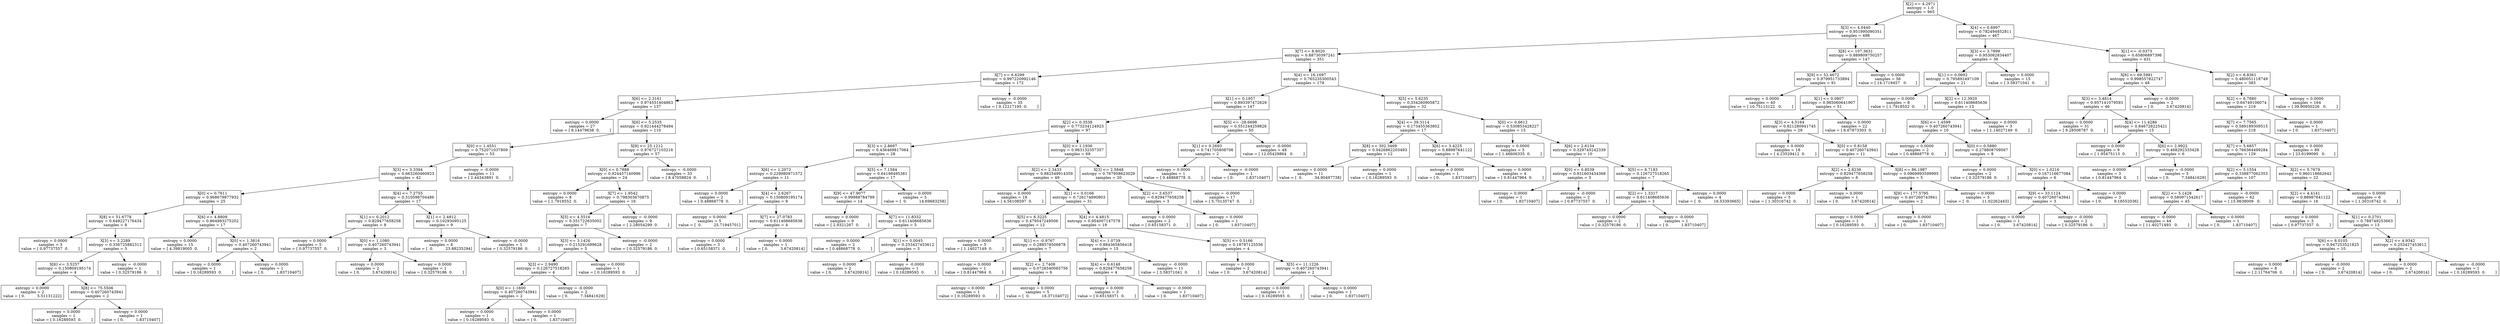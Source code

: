 digraph Tree {
0 [label="X[2] <= 4.2971\nentropy = 1.0\nsamples = 965", shape="box"] ;
1 [label="X[3] <= 4.0440\nentropy = 0.951995090351\nsamples = 498", shape="box"] ;
0 -> 1 ;
2 [label="X[7] <= 8.8020\nentropy = 0.88730397241\nsamples = 351", shape="box"] ;
1 -> 2 ;
3 [label="X[7] <= 6.6299\nentropy = 0.997220992146\nsamples = 172", shape="box"] ;
2 -> 3 ;
4 [label="X[6] <= 2.3161\nentropy = 0.974551404863\nsamples = 137", shape="box"] ;
3 -> 4 ;
5 [label="entropy = 0.0000\nsamples = 27\nvalue = [ 8.14479638  0.        ]", shape="box"] ;
4 -> 5 ;
6 [label="X[6] <= 5.2535\nentropy = 0.921444278494\nsamples = 110", shape="box"] ;
4 -> 6 ;
7 [label="X[0] <= 1.4551\nentropy = 0.752071037809\nsamples = 53", shape="box"] ;
6 -> 7 ;
8 [label="X[3] <= 3.3394\nentropy = 0.663260460923\nsamples = 42", shape="box"] ;
7 -> 8 ;
9 [label="X[0] <= 0.7611\nentropy = 0.968679877932\nsamples = 25", shape="box"] ;
8 -> 9 ;
10 [label="X[8] <= 51.6778\nentropy = 0.649227176434\nsamples = 8", shape="box"] ;
9 -> 10 ;
11 [label="entropy = 0.0000\nsamples = 3\nvalue = [ 0.97737557  0.        ]", shape="box"] ;
10 -> 11 ;
12 [label="X[3] <= 3.2289\nentropy = 0.336725882312\nsamples = 5", shape="box"] ;
10 -> 12 ;
13 [label="X[6] <= 3.5257\nentropy = 0.150809195174\nsamples = 4", shape="box"] ;
12 -> 13 ;
14 [label="entropy = 0.0000\nsamples = 2\nvalue = [ 0.          5.51131222]", shape="box"] ;
13 -> 14 ;
15 [label="X[8] <= 75.5506\nentropy = 0.407260743941\nsamples = 2", shape="box"] ;
13 -> 15 ;
16 [label="entropy = 0.0000\nsamples = 1\nvalue = [ 0.16289593  0.        ]", shape="box"] ;
15 -> 16 ;
17 [label="entropy = 0.0000\nsamples = 1\nvalue = [ 0.          1.83710407]", shape="box"] ;
15 -> 17 ;
18 [label="entropy = -0.0000\nsamples = 1\nvalue = [ 0.32579186  0.        ]", shape="box"] ;
12 -> 18 ;
19 [label="X[6] <= 4.8809\nentropy = 0.864983275202\nsamples = 17", shape="box"] ;
9 -> 19 ;
20 [label="entropy = 0.0000\nsamples = 15\nvalue = [ 4.39819005  0.        ]", shape="box"] ;
19 -> 20 ;
21 [label="X[0] <= 1.3816\nentropy = 0.407260743941\nsamples = 2", shape="box"] ;
19 -> 21 ;
22 [label="entropy = 0.0000\nsamples = 1\nvalue = [ 0.16289593  0.        ]", shape="box"] ;
21 -> 22 ;
23 [label="entropy = 0.0000\nsamples = 1\nvalue = [ 0.          1.83710407]", shape="box"] ;
21 -> 23 ;
24 [label="X[4] <= 7.2755\nentropy = 0.310598704486\nsamples = 17", shape="box"] ;
8 -> 24 ;
25 [label="X[1] <= 0.2012\nentropy = 0.829477658258\nsamples = 8", shape="box"] ;
24 -> 25 ;
26 [label="entropy = 0.0000\nsamples = 5\nvalue = [ 0.97737557  0.        ]", shape="box"] ;
25 -> 26 ;
27 [label="X[0] <= 1.1080\nentropy = 0.407260743941\nsamples = 3", shape="box"] ;
25 -> 27 ;
28 [label="entropy = 0.0000\nsamples = 2\nvalue = [ 0.          3.67420814]", shape="box"] ;
27 -> 28 ;
29 [label="entropy = 0.0000\nsamples = 1\nvalue = [ 0.32579186  0.        ]", shape="box"] ;
27 -> 29 ;
30 [label="X[1] <= 2.4812\nentropy = 0.10293095125\nsamples = 9", shape="box"] ;
24 -> 30 ;
31 [label="entropy = 0.0000\nsamples = 8\nvalue = [  0.          23.88235294]", shape="box"] ;
30 -> 31 ;
32 [label="entropy = -0.0000\nsamples = 1\nvalue = [ 0.32579186  0.        ]", shape="box"] ;
30 -> 32 ;
33 [label="entropy = -0.0000\nsamples = 11\nvalue = [ 2.44343891  0.        ]", shape="box"] ;
7 -> 33 ;
34 [label="X[9] <= 25.1212\nentropy = 0.976727103216\nsamples = 57", shape="box"] ;
6 -> 34 ;
35 [label="X[0] <= 0.7888\nentropy = 0.924457140996\nsamples = 24", shape="box"] ;
34 -> 35 ;
36 [label="entropy = 0.0000\nsamples = 8\nvalue = [ 1.7918552  0.       ]", shape="box"] ;
35 -> 36 ;
37 [label="X[7] <= 1.9542\nentropy = 0.798303670875\nsamples = 16", shape="box"] ;
35 -> 37 ;
38 [label="X[5] <= 4.5516\nentropy = 0.351722635002\nsamples = 7", shape="box"] ;
37 -> 38 ;
39 [label="X[3] <= 3.1426\nentropy = 0.215291699628\nsamples = 5", shape="box"] ;
38 -> 39 ;
40 [label="X[3] <= 2.9490\nentropy = 0.126727518265\nsamples = 4", shape="box"] ;
39 -> 40 ;
41 [label="X[0] <= 1.1600\nentropy = 0.407260743941\nsamples = 2", shape="box"] ;
40 -> 41 ;
42 [label="entropy = 0.0000\nsamples = 1\nvalue = [ 0.16289593  0.        ]", shape="box"] ;
41 -> 42 ;
43 [label="entropy = 0.0000\nsamples = 1\nvalue = [ 0.          1.83710407]", shape="box"] ;
41 -> 43 ;
44 [label="entropy = -0.0000\nsamples = 2\nvalue = [ 0.          7.34841629]", shape="box"] ;
40 -> 44 ;
45 [label="entropy = 0.0000\nsamples = 1\nvalue = [ 0.16289593  0.        ]", shape="box"] ;
39 -> 45 ;
46 [label="entropy = -0.0000\nsamples = 2\nvalue = [ 0.32579186  0.        ]", shape="box"] ;
38 -> 46 ;
47 [label="entropy = -0.0000\nsamples = 9\nvalue = [ 2.28054299  0.        ]", shape="box"] ;
37 -> 47 ;
48 [label="entropy = -0.0000\nsamples = 33\nvalue = [ 8.47058824  0.        ]", shape="box"] ;
34 -> 48 ;
49 [label="entropy = -0.0000\nsamples = 35\nvalue = [ 9.12217195  0.        ]", shape="box"] ;
3 -> 49 ;
50 [label="X[4] <= 16.1697\nentropy = 0.765235300543\nsamples = 179", shape="box"] ;
2 -> 50 ;
51 [label="X[1] <= 0.1957\nentropy = 0.893397472629\nsamples = 147", shape="box"] ;
50 -> 51 ;
52 [label="X[2] <= 0.3538\nentropy = 0.773234124923\nsamples = 97", shape="box"] ;
51 -> 52 ;
53 [label="X[3] <= 2.8697\nentropy = 0.436469817064\nsamples = 28", shape="box"] ;
52 -> 53 ;
54 [label="X[6] <= 1.2073\nentropy = 0.229980971572\nsamples = 11", shape="box"] ;
53 -> 54 ;
55 [label="entropy = 0.0000\nsamples = 2\nvalue = [ 0.48868778  0.        ]", shape="box"] ;
54 -> 55 ;
56 [label="X[4] <= 2.6267\nentropy = 0.150809195174\nsamples = 9", shape="box"] ;
54 -> 56 ;
57 [label="entropy = 0.0000\nsamples = 5\nvalue = [  0.          25.71945701]", shape="box"] ;
56 -> 57 ;
58 [label="X[7] <= 27.0783\nentropy = 0.611408685636\nsamples = 4", shape="box"] ;
56 -> 58 ;
59 [label="entropy = 0.0000\nsamples = 3\nvalue = [ 0.65158371  0.        ]", shape="box"] ;
58 -> 59 ;
60 [label="entropy = 0.0000\nsamples = 1\nvalue = [ 0.          3.67420814]", shape="box"] ;
58 -> 60 ;
61 [label="X[5] <= 7.1584\nentropy = 0.64198495381\nsamples = 17", shape="box"] ;
53 -> 61 ;
62 [label="X[9] <= 47.9077\nentropy = 0.99988784799\nsamples = 14", shape="box"] ;
61 -> 62 ;
63 [label="entropy = 0.0000\nsamples = 9\nvalue = [ 2.9321267  0.       ]", shape="box"] ;
62 -> 63 ;
64 [label="X[7] <= 11.8332\nentropy = 0.611408685636\nsamples = 5", shape="box"] ;
62 -> 64 ;
65 [label="entropy = 0.0000\nsamples = 2\nvalue = [ 0.48868778  0.        ]", shape="box"] ;
64 -> 65 ;
66 [label="X[1] <= 0.0045\nentropy = 0.253427453612\nsamples = 3", shape="box"] ;
64 -> 66 ;
67 [label="entropy = 0.0000\nsamples = 2\nvalue = [ 0.          3.67420814]", shape="box"] ;
66 -> 67 ;
68 [label="entropy = -0.0000\nsamples = 1\nvalue = [ 0.16289593  0.        ]", shape="box"] ;
66 -> 68 ;
69 [label="entropy = 0.0000\nsamples = 3\nvalue = [  0.          14.69683258]", shape="box"] ;
61 -> 69 ;
70 [label="X[0] <= 1.1936\nentropy = 0.963132357357\nsamples = 69", shape="box"] ;
52 -> 70 ;
71 [label="X[2] <= 2.3433\nentropy = 0.882549914359\nsamples = 49", shape="box"] ;
70 -> 71 ;
72 [label="entropy = 0.0000\nsamples = 18\nvalue = [ 4.56108597  0.        ]", shape="box"] ;
71 -> 72 ;
73 [label="X[1] <= 0.0166\nentropy = 0.726174890803\nsamples = 31", shape="box"] ;
71 -> 73 ;
74 [label="X[5] <= 6.3225\nentropy = 0.479547249506\nsamples = 12", shape="box"] ;
73 -> 74 ;
75 [label="entropy = 0.0000\nsamples = 5\nvalue = [ 1.14027149  0.        ]", shape="box"] ;
74 -> 75 ;
76 [label="X[1] <= -0.9767\nentropy = 0.288578506878\nsamples = 7", shape="box"] ;
74 -> 76 ;
77 [label="entropy = 0.0000\nsamples = 1\nvalue = [ 0.81447964  0.        ]", shape="box"] ;
76 -> 77 ;
78 [label="X[2] <= 2.7408\nentropy = 0.0726540065756\nsamples = 6", shape="box"] ;
76 -> 78 ;
79 [label="entropy = 0.0000\nsamples = 1\nvalue = [ 0.16289593  0.        ]", shape="box"] ;
78 -> 79 ;
80 [label="entropy = 0.0000\nsamples = 5\nvalue = [  0.          18.37104072]", shape="box"] ;
78 -> 80 ;
81 [label="X[4] <= 4.4815\nentropy = 0.954007147578\nsamples = 19", shape="box"] ;
73 -> 81 ;
82 [label="X[4] <= 1.0739\nentropy = 0.884365856418\nsamples = 15", shape="box"] ;
81 -> 82 ;
83 [label="X[4] <= 0.6148\nentropy = 0.829477658258\nsamples = 4", shape="box"] ;
82 -> 83 ;
84 [label="entropy = 0.0000\nsamples = 3\nvalue = [ 0.65158371  0.        ]", shape="box"] ;
83 -> 84 ;
85 [label="entropy = -0.0000\nsamples = 1\nvalue = [ 0.          1.83710407]", shape="box"] ;
83 -> 85 ;
86 [label="entropy = -0.0000\nsamples = 11\nvalue = [ 3.58371041  0.        ]", shape="box"] ;
82 -> 86 ;
87 [label="X[5] <= 0.5166\nentropy = 0.18787125556\nsamples = 4", shape="box"] ;
81 -> 87 ;
88 [label="entropy = 0.0000\nsamples = 2\nvalue = [ 0.          3.67420814]", shape="box"] ;
87 -> 88 ;
89 [label="X[5] <= 11.1226\nentropy = 0.407260743941\nsamples = 2", shape="box"] ;
87 -> 89 ;
90 [label="entropy = 0.0000\nsamples = 1\nvalue = [ 0.16289593  0.        ]", shape="box"] ;
89 -> 90 ;
91 [label="entropy = 0.0000\nsamples = 1\nvalue = [ 0.          1.83710407]", shape="box"] ;
89 -> 91 ;
92 [label="X[3] <= 2.5848\nentropy = 0.767958623029\nsamples = 20", shape="box"] ;
70 -> 92 ;
93 [label="X[2] <= 3.6537\nentropy = 0.829477658258\nsamples = 3", shape="box"] ;
92 -> 93 ;
94 [label="entropy = 0.0000\nsamples = 2\nvalue = [ 0.65158371  0.        ]", shape="box"] ;
93 -> 94 ;
95 [label="entropy = 0.0000\nsamples = 1\nvalue = [ 0.          1.83710407]", shape="box"] ;
93 -> 95 ;
96 [label="entropy = -0.0000\nsamples = 17\nvalue = [ 5.70135747  0.        ]", shape="box"] ;
92 -> 96 ;
97 [label="X[5] <= -28.6698\nentropy = 0.551244259826\nsamples = 50", shape="box"] ;
51 -> 97 ;
98 [label="X[1] <= 0.2693\nentropy = 0.741705808706\nsamples = 2", shape="box"] ;
97 -> 98 ;
99 [label="entropy = 0.0000\nsamples = 1\nvalue = [ 0.48868778  0.        ]", shape="box"] ;
98 -> 99 ;
100 [label="entropy = -0.0000\nsamples = 1\nvalue = [ 0.          1.83710407]", shape="box"] ;
98 -> 100 ;
101 [label="entropy = -0.0000\nsamples = 48\nvalue = [ 12.05429864   0.        ]", shape="box"] ;
97 -> 101 ;
102 [label="X[5] <= 5.6235\nentropy = 0.334260905872\nsamples = 32", shape="box"] ;
50 -> 102 ;
103 [label="X[4] <= 39.3114\nentropy = 0.173455363802\nsamples = 17", shape="box"] ;
102 -> 103 ;
104 [label="X[8] <= 302.3469\nentropy = 0.0426862203493\nsamples = 12", shape="box"] ;
103 -> 104 ;
105 [label="entropy = 0.0000\nsamples = 11\nvalue = [  0.          34.90497738]", shape="box"] ;
104 -> 105 ;
106 [label="entropy = 0.0000\nsamples = 1\nvalue = [ 0.16289593  0.        ]", shape="box"] ;
104 -> 106 ;
107 [label="X[6] <= 3.4225\nentropy = 0.88987641122\nsamples = 5", shape="box"] ;
103 -> 107 ;
108 [label="entropy = 0.0000\nsamples = 1\nvalue = [ 0.          1.83710407]", shape="box"] ;
107 -> 108 ;
109 [label="entropy = 0.0000\nsamples = 4\nvalue = [ 0.81447964  0.        ]", shape="box"] ;
107 -> 109 ;
110 [label="X[0] <= 0.6612\nentropy = 0.530853428227\nsamples = 15", shape="box"] ;
102 -> 110 ;
111 [label="entropy = 0.0000\nsamples = 5\nvalue = [ 1.46606335  0.        ]", shape="box"] ;
110 -> 111 ;
112 [label="X[6] <= 2.6134\nentropy = 0.329745242339\nsamples = 10", shape="box"] ;
110 -> 112 ;
113 [label="X[0] <= 0.8539\nentropy = 0.931603434368\nsamples = 3", shape="box"] ;
112 -> 113 ;
114 [label="entropy = 0.0000\nsamples = 1\nvalue = [ 0.          1.83710407]", shape="box"] ;
113 -> 114 ;
115 [label="entropy = -0.0000\nsamples = 2\nvalue = [ 0.97737557  0.        ]", shape="box"] ;
113 -> 115 ;
116 [label="X[5] <= 8.7183\nentropy = 0.126727518265\nsamples = 7", shape="box"] ;
112 -> 116 ;
117 [label="X[2] <= 1.3317\nentropy = 0.611408685636\nsamples = 3", shape="box"] ;
116 -> 117 ;
118 [label="entropy = 0.0000\nsamples = 2\nvalue = [ 0.32579186  0.        ]", shape="box"] ;
117 -> 118 ;
119 [label="entropy = -0.0000\nsamples = 1\nvalue = [ 0.          1.83710407]", shape="box"] ;
117 -> 119 ;
120 [label="entropy = 0.0000\nsamples = 4\nvalue = [  0.          16.53393665]", shape="box"] ;
116 -> 120 ;
121 [label="X[8] <= 107.3631\nentropy = 0.889809750257\nsamples = 147", shape="box"] ;
1 -> 121 ;
122 [label="X[9] <= 52.4672\nentropy = 0.979951733894\nsamples = 91", shape="box"] ;
121 -> 122 ;
123 [label="entropy = 0.0000\nsamples = 40\nvalue = [ 10.75113122   0.        ]", shape="box"] ;
122 -> 123 ;
124 [label="X[1] <= 0.0807\nentropy = 0.985060641907\nsamples = 51", shape="box"] ;
122 -> 124 ;
125 [label="X[3] <= 4.5164\nentropy = 0.821280941745\nsamples = 29", shape="box"] ;
124 -> 125 ;
126 [label="entropy = 0.0000\nsamples = 18\nvalue = [ 4.23529412  0.        ]", shape="box"] ;
125 -> 126 ;
127 [label="X[0] <= 0.8158\nentropy = 0.407260743941\nsamples = 11", shape="box"] ;
125 -> 127 ;
128 [label="X[2] <= 2.8236\nentropy = 0.829477658258\nsamples = 6", shape="box"] ;
127 -> 128 ;
129 [label="entropy = 0.0000\nsamples = 5\nvalue = [ 1.30316742  0.        ]", shape="box"] ;
128 -> 129 ;
130 [label="entropy = 0.0000\nsamples = 1\nvalue = [ 0.          3.67420814]", shape="box"] ;
128 -> 130 ;
131 [label="X[8] <= 86.1987\nentropy = 0.0969993599995\nsamples = 5", shape="box"] ;
127 -> 131 ;
132 [label="X[9] <= 177.5795\nentropy = 0.407260743941\nsamples = 2", shape="box"] ;
131 -> 132 ;
133 [label="entropy = 0.0000\nsamples = 1\nvalue = [ 0.16289593  0.        ]", shape="box"] ;
132 -> 133 ;
134 [label="entropy = 0.0000\nsamples = 1\nvalue = [ 0.          1.83710407]", shape="box"] ;
132 -> 134 ;
135 [label="entropy = 0.0000\nsamples = 3\nvalue = [  0.          11.02262443]", shape="box"] ;
131 -> 135 ;
136 [label="entropy = 0.0000\nsamples = 22\nvalue = [ 6.67873303  0.        ]", shape="box"] ;
124 -> 136 ;
137 [label="entropy = 0.0000\nsamples = 56\nvalue = [ 14.1719457   0.       ]", shape="box"] ;
121 -> 137 ;
138 [label="X[4] <= 0.6997\nentropy = 0.782494852811\nsamples = 467", shape="box"] ;
0 -> 138 ;
139 [label="X[3] <= 3.7899\nentropy = 0.953082834407\nsamples = 36", shape="box"] ;
138 -> 139 ;
140 [label="X[1] <= 0.0692\nentropy = 0.795892497109\nsamples = 21", shape="box"] ;
139 -> 140 ;
141 [label="entropy = 0.0000\nsamples = 8\nvalue = [ 1.7918552  0.       ]", shape="box"] ;
140 -> 141 ;
142 [label="X[2] <= 12.3920\nentropy = 0.611408685636\nsamples = 13", shape="box"] ;
140 -> 142 ;
143 [label="X[6] <= 1.4599\nentropy = 0.407260743941\nsamples = 10", shape="box"] ;
142 -> 143 ;
144 [label="entropy = 0.0000\nsamples = 2\nvalue = [ 0.48868778  0.        ]", shape="box"] ;
143 -> 144 ;
145 [label="X[0] <= 0.5880\nentropy = 0.278808709567\nsamples = 8", shape="box"] ;
143 -> 145 ;
146 [label="entropy = 0.0000\nsamples = 2\nvalue = [ 0.32579186  0.        ]", shape="box"] ;
145 -> 146 ;
147 [label="X[0] <= 1.0216\nentropy = 0.167116677084\nsamples = 6", shape="box"] ;
145 -> 147 ;
148 [label="X[9] <= 33.1124\nentropy = 0.407260743941\nsamples = 3", shape="box"] ;
147 -> 148 ;
149 [label="entropy = 0.0000\nsamples = 1\nvalue = [ 0.          3.67420814]", shape="box"] ;
148 -> 149 ;
150 [label="entropy = -0.0000\nsamples = 2\nvalue = [ 0.32579186  0.        ]", shape="box"] ;
148 -> 150 ;
151 [label="entropy = 0.0000\nsamples = 3\nvalue = [ 0.          9.18552036]", shape="box"] ;
147 -> 151 ;
152 [label="entropy = 0.0000\nsamples = 3\nvalue = [ 1.14027149  0.        ]", shape="box"] ;
142 -> 152 ;
153 [label="entropy = 0.0000\nsamples = 15\nvalue = [ 3.58371041  0.        ]", shape="box"] ;
139 -> 153 ;
154 [label="X[1] <= -0.0373\nentropy = 0.65806897396\nsamples = 431", shape="box"] ;
138 -> 154 ;
155 [label="X[6] <= 69.5981\nentropy = 0.998557822747\nsamples = 48", shape="box"] ;
154 -> 155 ;
156 [label="X[3] <= 3.4814\nentropy = 0.957141079593\nsamples = 46", shape="box"] ;
155 -> 156 ;
157 [label="entropy = 0.0000\nsamples = 31\nvalue = [ 9.28506787  0.        ]", shape="box"] ;
156 -> 157 ;
158 [label="X[4] <= 11.4286\nentropy = 0.846728225421\nsamples = 15", shape="box"] ;
156 -> 158 ;
159 [label="entropy = 0.0000\nsamples = 9\nvalue = [ 1.95475113  0.        ]", shape="box"] ;
158 -> 159 ;
160 [label="X[6] <= 2.9922\nentropy = 0.468292333428\nsamples = 6", shape="box"] ;
158 -> 160 ;
161 [label="entropy = 0.0000\nsamples = 3\nvalue = [ 0.81447964  0.        ]", shape="box"] ;
160 -> 161 ;
162 [label="entropy = -0.0000\nsamples = 3\nvalue = [ 0.          7.34841629]", shape="box"] ;
160 -> 162 ;
163 [label="entropy = -0.0000\nsamples = 2\nvalue = [ 0.          3.67420814]", shape="box"] ;
155 -> 163 ;
164 [label="X[2] <= 6.8361\nentropy = 0.480051118749\nsamples = 383", shape="box"] ;
154 -> 164 ;
165 [label="X[2] <= 6.7880\nentropy = 0.64749106074\nsamples = 219", shape="box"] ;
164 -> 165 ;
166 [label="X[7] <= 7.7565\nentropy = 0.589189309515\nsamples = 218", shape="box"] ;
165 -> 166 ;
167 [label="X[7] <= 5.6857\nentropy = 0.766364499284\nsamples = 129", shape="box"] ;
166 -> 167 ;
168 [label="X[2] <= 5.1554\nentropy = 0.338877062353\nsamples = 107", shape="box"] ;
167 -> 168 ;
169 [label="X[2] <= 5.1428\nentropy = 0.580971542617\nsamples = 45", shape="box"] ;
168 -> 169 ;
170 [label="entropy = -0.0000\nsamples = 44\nvalue = [ 11.40271493   0.        ]", shape="box"] ;
169 -> 170 ;
171 [label="entropy = 0.0000\nsamples = 1\nvalue = [ 0.          1.83710407]", shape="box"] ;
169 -> 171 ;
172 [label="entropy = -0.0000\nsamples = 62\nvalue = [ 15.9638009   0.       ]", shape="box"] ;
168 -> 172 ;
173 [label="X[2] <= 5.7679\nentropy = 0.960118662642\nsamples = 22", shape="box"] ;
167 -> 173 ;
174 [label="X[2] <= 4.4141\nentropy = 0.88987641122\nsamples = 16", shape="box"] ;
173 -> 174 ;
175 [label="entropy = 0.0000\nsamples = 3\nvalue = [ 0.97737557  0.        ]", shape="box"] ;
174 -> 175 ;
176 [label="X[1] <= 0.2701\nentropy = 0.789749253663\nsamples = 13", shape="box"] ;
174 -> 176 ;
177 [label="X[6] <= 8.0105\nentropy = 0.947253521825\nsamples = 10", shape="box"] ;
176 -> 177 ;
178 [label="entropy = 0.0000\nsamples = 8\nvalue = [ 2.11764706  0.        ]", shape="box"] ;
177 -> 178 ;
179 [label="entropy = -0.0000\nsamples = 2\nvalue = [ 0.          3.67420814]", shape="box"] ;
177 -> 179 ;
180 [label="X[2] <= 4.9342\nentropy = 0.253427453612\nsamples = 3", shape="box"] ;
176 -> 180 ;
181 [label="entropy = 0.0000\nsamples = 2\nvalue = [ 0.          3.67420814]", shape="box"] ;
180 -> 181 ;
182 [label="entropy = -0.0000\nsamples = 1\nvalue = [ 0.16289593  0.        ]", shape="box"] ;
180 -> 182 ;
183 [label="entropy = 0.0000\nsamples = 6\nvalue = [ 1.30316742  0.        ]", shape="box"] ;
173 -> 183 ;
184 [label="entropy = 0.0000\nsamples = 89\nvalue = [ 23.6199095   0.       ]", shape="box"] ;
166 -> 184 ;
185 [label="entropy = 0.0000\nsamples = 1\nvalue = [ 0.          1.83710407]", shape="box"] ;
165 -> 185 ;
186 [label="entropy = 0.0000\nsamples = 164\nvalue = [ 39.90950226   0.        ]", shape="box"] ;
164 -> 186 ;
}